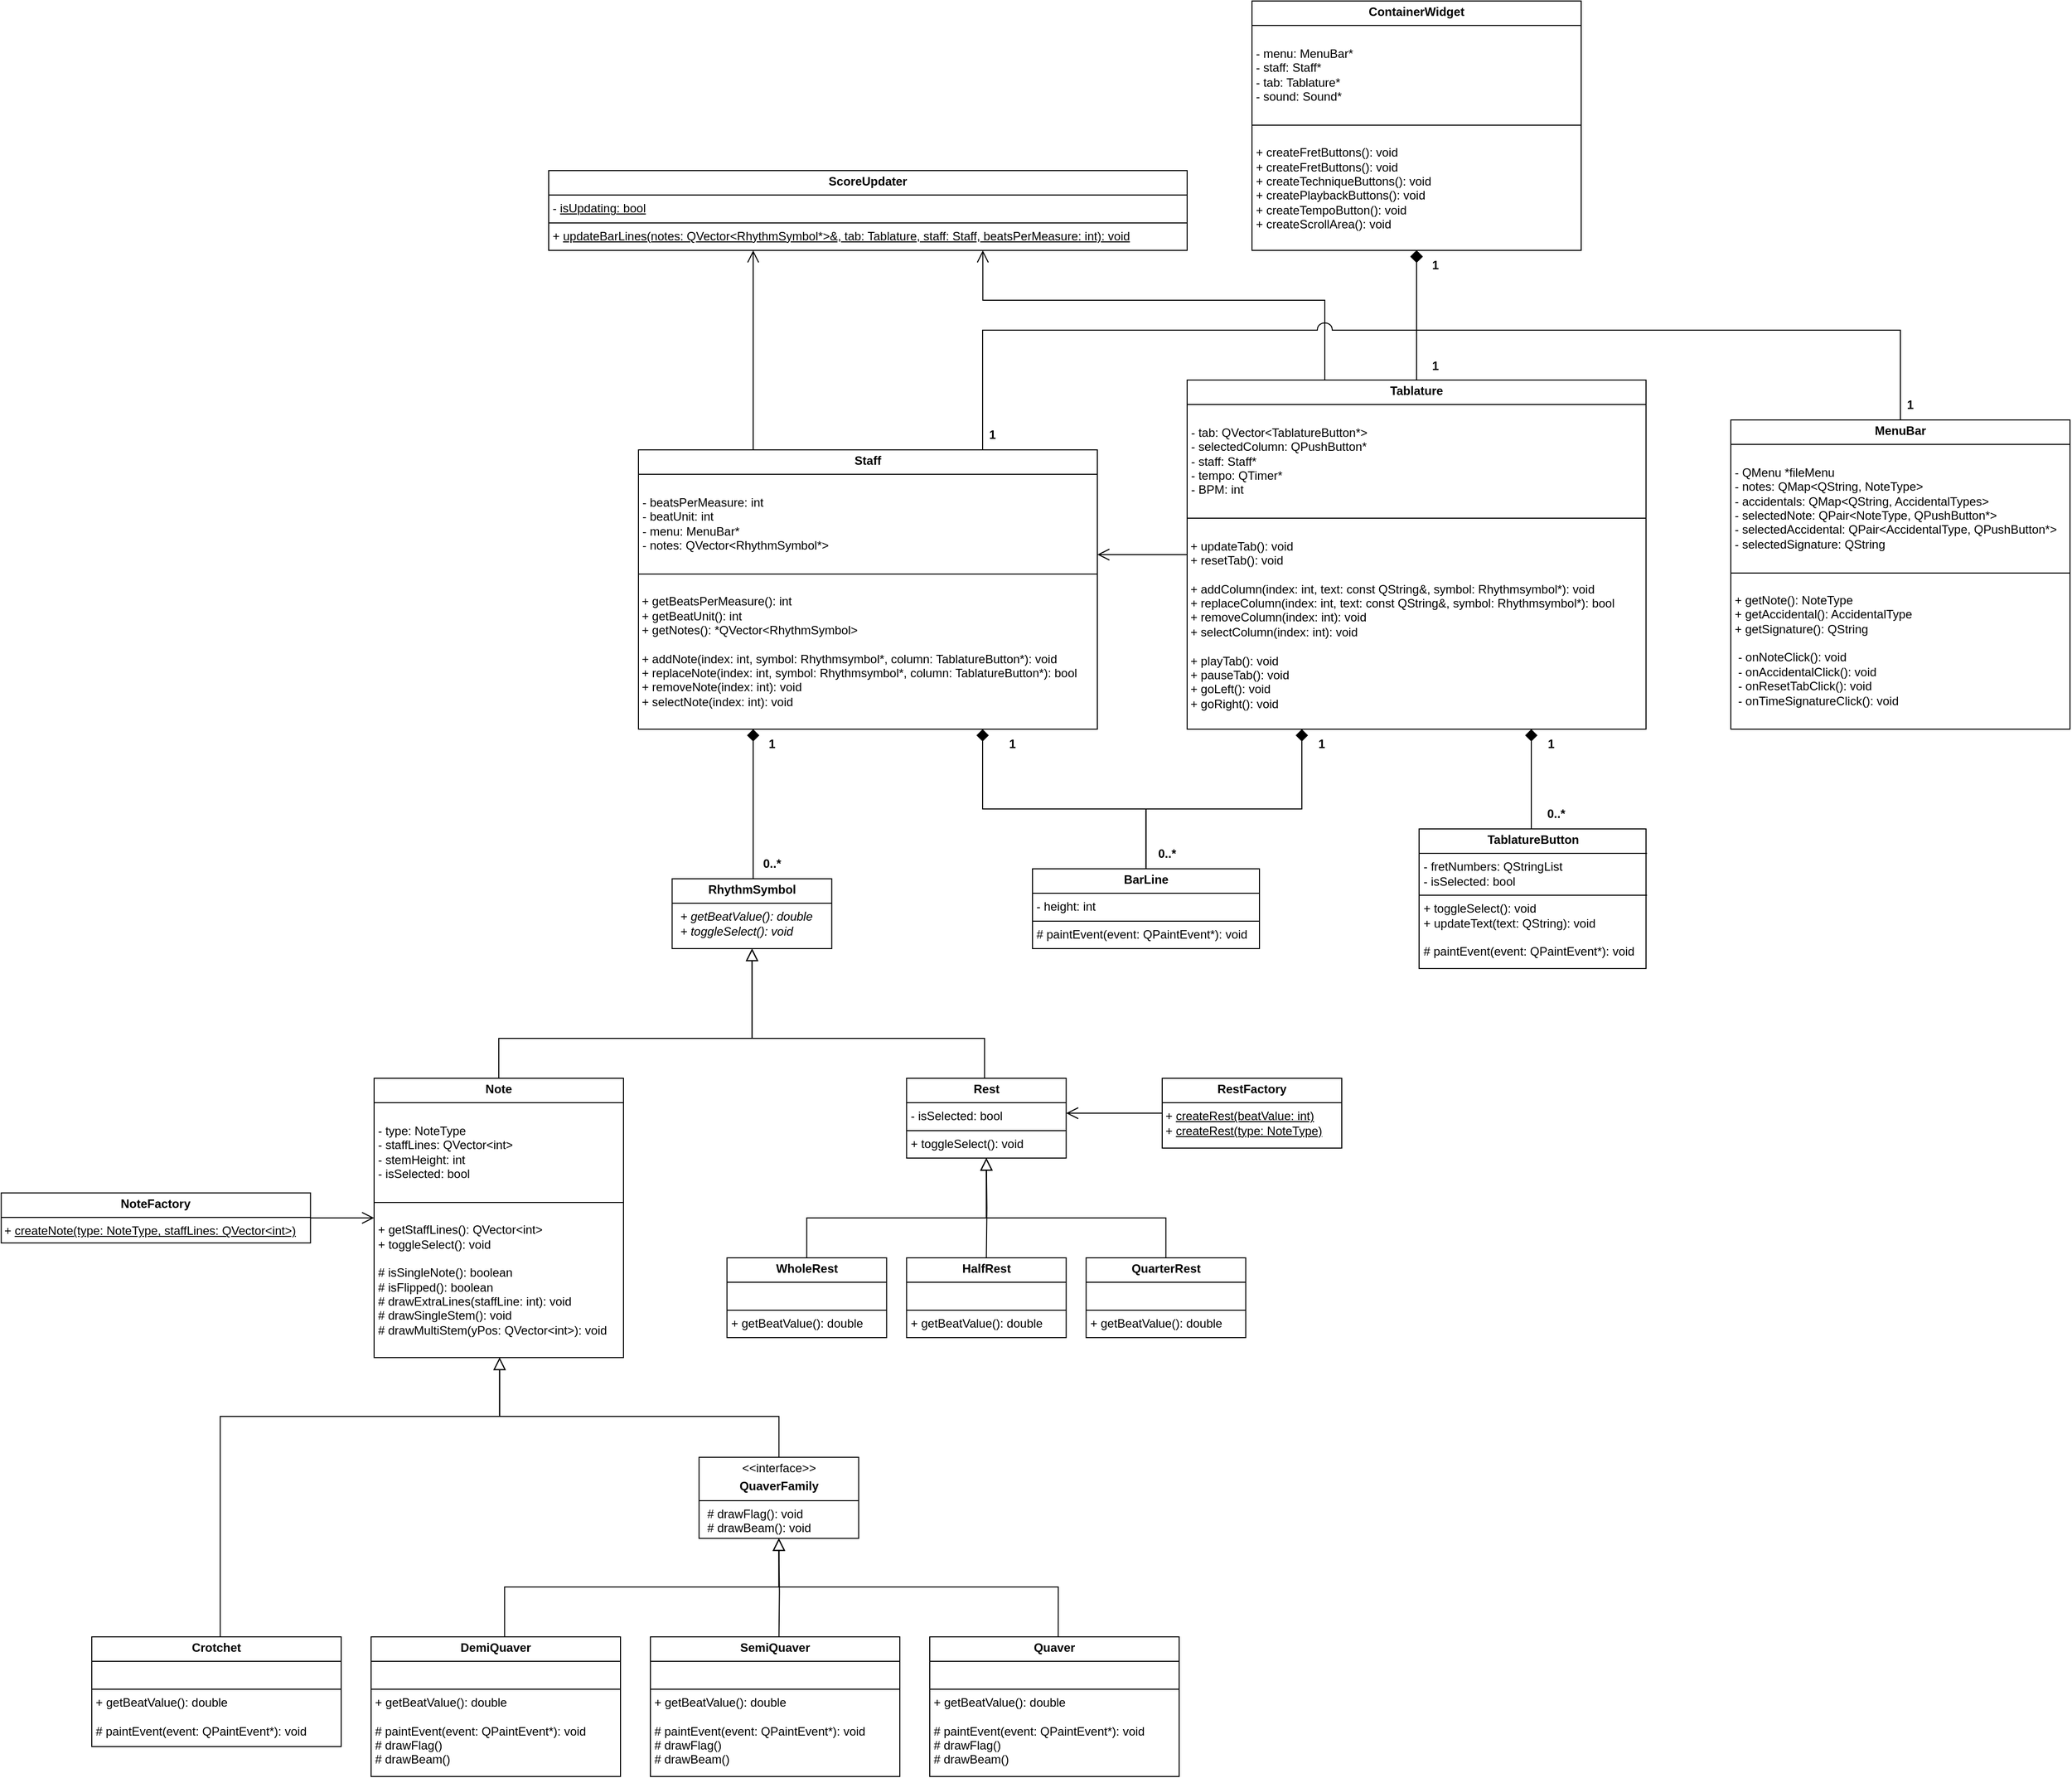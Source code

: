<mxfile version="26.0.11">
  <diagram name="Page-1" id="ZHnEIwUeH1aHhkg0L1_h">
    <mxGraphModel dx="3951" dy="2859" grid="1" gridSize="10" guides="1" tooltips="1" connect="1" arrows="1" fold="1" page="1" pageScale="1" pageWidth="827" pageHeight="1169" math="0" shadow="0">
      <root>
        <mxCell id="0" />
        <mxCell id="1" parent="0" />
        <mxCell id="61lvURAlY18TH1YNvSzT-313" style="edgeStyle=orthogonalEdgeStyle;rounded=0;orthogonalLoop=1;jettySize=auto;html=1;endArrow=block;endFill=0;endSize=10;" parent="1" source="61lvURAlY18TH1YNvSzT-282" target="61lvURAlY18TH1YNvSzT-297" edge="1">
          <mxGeometry relative="1" as="geometry">
            <Array as="points">
              <mxPoint x="-225" y="90" />
              <mxPoint x="29" y="90" />
            </Array>
            <mxPoint x="-40" y="50" as="targetPoint" />
          </mxGeometry>
        </mxCell>
        <mxCell id="61lvURAlY18TH1YNvSzT-282" value="&lt;p style=&quot;margin:0px;margin-top:4px;text-align:center;&quot;&gt;&lt;b style=&quot;background-color: transparent; color: light-dark(rgb(0, 0, 0), rgb(255, 255, 255));&quot;&gt;Note&lt;/b&gt;&lt;/p&gt;&lt;hr size=&quot;1&quot; style=&quot;border-style:solid;&quot;&gt;&lt;p style=&quot;margin:0px;margin-left:4px;&quot;&gt;&lt;br&gt;&lt;/p&gt;&lt;p style=&quot;margin:0px;margin-left:4px;&quot;&gt;- type: NoteType&lt;/p&gt;&lt;p style=&quot;margin:0px;margin-left:4px;&quot;&gt;&lt;span style=&quot;background-color: transparent; color: light-dark(rgb(0, 0, 0), rgb(255, 255, 255));&quot;&gt;- staffLines: QVector&amp;lt;int&amp;gt;&lt;/span&gt;&lt;/p&gt;&lt;p style=&quot;margin:0px;margin-left:4px;&quot;&gt;- stemHeight: int&lt;/p&gt;&lt;p style=&quot;margin:0px;margin-left:4px;&quot;&gt;- isSelected: bool&lt;/p&gt;&lt;p style=&quot;margin:0px;margin-left:4px;&quot;&gt;&lt;br&gt;&lt;/p&gt;&lt;hr size=&quot;1&quot; style=&quot;border-style:solid;&quot;&gt;&lt;br&gt;&lt;p style=&quot;margin:0px;margin-left:4px;&quot;&gt;+ getStaffLines(): QVector&amp;lt;int&amp;gt;&lt;/p&gt;&lt;p style=&quot;margin:0px;margin-left:4px;&quot;&gt;+ toggleSelect(): void&lt;/p&gt;&lt;p style=&quot;margin:0px;margin-left:4px;&quot;&gt;&lt;br&gt;&lt;/p&gt;&lt;p style=&quot;margin:0px;margin-left:4px;&quot;&gt;# isSingleNote(): boolean&lt;/p&gt;&lt;p style=&quot;margin:0px;margin-left:4px;&quot;&gt;# isFlipped(): boolean&lt;/p&gt;&lt;p style=&quot;margin:0px;margin-left:4px;&quot;&gt;# drawExtraLines(staffLine: int): void&lt;/p&gt;&lt;p style=&quot;margin:0px;margin-left:4px;&quot;&gt;# drawSingleStem(): void&lt;/p&gt;&lt;p style=&quot;margin:0px;margin-left:4px;&quot;&gt;# drawMultiStem(yPos: QVector&amp;lt;int&amp;gt;): void&lt;/p&gt;" style="verticalAlign=top;align=left;overflow=fill;html=1;whiteSpace=wrap;" parent="1" vertex="1">
          <mxGeometry x="-350" y="130" width="250" height="280" as="geometry" />
        </mxCell>
        <mxCell id="61lvURAlY18TH1YNvSzT-311" style="edgeStyle=orthogonalEdgeStyle;rounded=0;orthogonalLoop=1;jettySize=auto;html=1;endArrow=block;endFill=0;endSize=10;" parent="1" source="61lvURAlY18TH1YNvSzT-286" edge="1">
          <mxGeometry relative="1" as="geometry">
            <mxPoint x="-224.2" y="410" as="targetPoint" />
            <Array as="points">
              <mxPoint x="55.75" y="469" />
              <mxPoint x="-224.25" y="469" />
            </Array>
          </mxGeometry>
        </mxCell>
        <mxCell id="61lvURAlY18TH1YNvSzT-286" value="&lt;p style=&quot;margin: 4px 0px 0px; text-align: center;&quot;&gt;&amp;lt;&amp;lt;interface&amp;gt;&amp;gt;&lt;/p&gt;&lt;p style=&quot;margin: 4px 0px 0px; text-align: center;&quot;&gt;&lt;b style=&quot;&quot;&gt;QuaverFamily&lt;/b&gt;&lt;/p&gt;&lt;hr size=&quot;1&quot; style=&quot;border-style:solid;&quot;&gt;&lt;p style=&quot;margin:0px;margin-left:8px;&quot;&gt;&lt;span style=&quot;background-color: transparent; color: light-dark(rgb(0, 0, 0), rgb(255, 255, 255));&quot;&gt;# drawFlag(): void&lt;/span&gt;&lt;/p&gt;&lt;p style=&quot;margin:0px;margin-left:8px;&quot;&gt;# drawBeam(): void&lt;/p&gt;" style="verticalAlign=top;align=left;overflow=fill;html=1;whiteSpace=wrap;" parent="1" vertex="1">
          <mxGeometry x="-24.25" y="510" width="160" height="81.24" as="geometry" />
        </mxCell>
        <mxCell id="61lvURAlY18TH1YNvSzT-294" style="edgeStyle=orthogonalEdgeStyle;rounded=0;orthogonalLoop=1;jettySize=auto;html=1;entryX=0.5;entryY=1;entryDx=0;entryDy=0;endArrow=block;endFill=0;endSize=10;" parent="1" target="61lvURAlY18TH1YNvSzT-286" edge="1">
          <mxGeometry relative="1" as="geometry">
            <mxPoint x="-139.25" y="598.76" as="targetPoint" />
            <mxPoint x="-219.207" y="698.76" as="sourcePoint" />
            <Array as="points">
              <mxPoint x="-219" y="640" />
              <mxPoint x="56" y="640" />
            </Array>
          </mxGeometry>
        </mxCell>
        <mxCell id="61lvURAlY18TH1YNvSzT-292" style="edgeStyle=orthogonalEdgeStyle;rounded=0;orthogonalLoop=1;jettySize=auto;html=1;exitX=0.5;exitY=0;exitDx=0;exitDy=0;entryX=0.5;entryY=1;entryDx=0;entryDy=0;endArrow=block;endFill=0;endSize=10;" parent="1" target="61lvURAlY18TH1YNvSzT-286" edge="1">
          <mxGeometry relative="1" as="geometry">
            <mxPoint x="55.75" y="698.76" as="sourcePoint" />
          </mxGeometry>
        </mxCell>
        <mxCell id="61lvURAlY18TH1YNvSzT-296" style="edgeStyle=orthogonalEdgeStyle;rounded=0;orthogonalLoop=1;jettySize=auto;html=1;entryX=0.5;entryY=1;entryDx=0;entryDy=0;endArrow=block;endFill=0;endSize=10;" parent="1" target="61lvURAlY18TH1YNvSzT-286" edge="1">
          <mxGeometry relative="1" as="geometry">
            <mxPoint x="335.75" y="698.76" as="sourcePoint" />
            <Array as="points">
              <mxPoint x="336" y="640" />
              <mxPoint x="56" y="640" />
            </Array>
          </mxGeometry>
        </mxCell>
        <mxCell id="61lvURAlY18TH1YNvSzT-312" style="edgeStyle=orthogonalEdgeStyle;rounded=0;orthogonalLoop=1;jettySize=auto;html=1;endArrow=block;endFill=0;endSize=10;exitX=0.5;exitY=0;exitDx=0;exitDy=0;" parent="1" source="61lvURAlY18TH1YNvSzT-340" edge="1">
          <mxGeometry relative="1" as="geometry">
            <mxPoint x="-504.25" y="770" as="sourcePoint" />
            <Array as="points">
              <mxPoint x="-504.25" y="469" />
              <mxPoint x="-224.25" y="469" />
            </Array>
            <mxPoint x="-224.2" y="410" as="targetPoint" />
          </mxGeometry>
        </mxCell>
        <mxCell id="sU7uR653DXM6RO0isxor-13" style="edgeStyle=orthogonalEdgeStyle;rounded=0;orthogonalLoop=1;jettySize=auto;html=1;entryX=0.25;entryY=1;entryDx=0;entryDy=0;endArrow=diamond;endFill=1;endSize=10;" edge="1" parent="1" source="61lvURAlY18TH1YNvSzT-297" target="61lvURAlY18TH1YNvSzT-315">
          <mxGeometry relative="1" as="geometry">
            <Array as="points">
              <mxPoint x="30" y="-110" />
              <mxPoint x="30" y="-110" />
            </Array>
          </mxGeometry>
        </mxCell>
        <mxCell id="61lvURAlY18TH1YNvSzT-297" value="&lt;p style=&quot;margin: 4px 0px 0px; text-align: center;&quot;&gt;&lt;b style=&quot;background-color: transparent; color: light-dark(rgb(0, 0, 0), rgb(255, 255, 255));&quot;&gt;RhythmSymbol&lt;/b&gt;&lt;/p&gt;&lt;hr size=&quot;1&quot; style=&quot;border-style:solid;&quot;&gt;&lt;p style=&quot;margin:0px;margin-left:8px;&quot;&gt;&lt;i style=&quot;background-color: transparent; color: light-dark(rgb(0, 0, 0), rgb(255, 255, 255));&quot;&gt;+ getBeatValue(): double&lt;/i&gt;&lt;/p&gt;&lt;p style=&quot;margin:0px;margin-left:8px;&quot;&gt;&lt;i&gt;+ toggleSelect(): void&lt;/i&gt;&lt;/p&gt;" style="verticalAlign=top;align=left;overflow=fill;html=1;whiteSpace=wrap;" parent="1" vertex="1">
          <mxGeometry x="-51.25" y="-70" width="160" height="70" as="geometry" />
        </mxCell>
        <mxCell id="61lvURAlY18TH1YNvSzT-309" style="edgeStyle=orthogonalEdgeStyle;rounded=0;orthogonalLoop=1;jettySize=auto;html=1;entryX=0.5;entryY=1;entryDx=0;entryDy=0;endArrow=block;endFill=0;endSize=10;" parent="1" target="dQclMkben2aHGiwubsOE-2" edge="1">
          <mxGeometry relative="1" as="geometry">
            <mxPoint x="83.707" y="310" as="sourcePoint" />
            <Array as="points">
              <mxPoint x="83.75" y="270" />
              <mxPoint x="263.75" y="270" />
            </Array>
            <mxPoint x="263.75" y="200.0" as="targetPoint" />
          </mxGeometry>
        </mxCell>
        <mxCell id="61lvURAlY18TH1YNvSzT-308" style="edgeStyle=orthogonalEdgeStyle;rounded=0;orthogonalLoop=1;jettySize=auto;html=1;entryX=0.5;entryY=1;entryDx=0;entryDy=0;endArrow=block;endFill=0;endSize=10;" parent="1" target="dQclMkben2aHGiwubsOE-2" edge="1">
          <mxGeometry relative="1" as="geometry">
            <mxPoint x="263.75" y="310" as="sourcePoint" />
            <mxPoint x="263.75" y="200.0" as="targetPoint" />
          </mxGeometry>
        </mxCell>
        <mxCell id="61lvURAlY18TH1YNvSzT-310" style="edgeStyle=orthogonalEdgeStyle;rounded=0;orthogonalLoop=1;jettySize=auto;html=1;endArrow=block;endFill=0;endSize=10;entryX=0.5;entryY=1;entryDx=0;entryDy=0;" parent="1" target="dQclMkben2aHGiwubsOE-2" edge="1">
          <mxGeometry relative="1" as="geometry">
            <mxPoint x="263.75" y="200" as="targetPoint" />
            <mxPoint x="443.707" y="310" as="sourcePoint" />
            <Array as="points">
              <mxPoint x="443.75" y="270" />
              <mxPoint x="263.75" y="270" />
            </Array>
          </mxGeometry>
        </mxCell>
        <mxCell id="7g54T-dhEK2xIhRXDeLQ-15" style="edgeStyle=orthogonalEdgeStyle;rounded=0;orthogonalLoop=1;jettySize=auto;html=1;exitX=0.25;exitY=0;exitDx=0;exitDy=0;endSize=10;endArrow=open;endFill=0;" parent="1" source="61lvURAlY18TH1YNvSzT-315" target="sU7uR653DXM6RO0isxor-8" edge="1">
          <mxGeometry relative="1" as="geometry">
            <Array as="points">
              <mxPoint x="30" y="-540" />
              <mxPoint x="30" y="-540" />
            </Array>
            <mxPoint x="112" y="-670" as="targetPoint" />
          </mxGeometry>
        </mxCell>
        <mxCell id="61lvURAlY18TH1YNvSzT-315" value="&lt;p style=&quot;margin:0px;margin-top:4px;text-align:center;&quot;&gt;&lt;b style=&quot;background-color: initial;&quot;&gt;Staff&lt;/b&gt;&lt;/p&gt;&lt;hr size=&quot;1&quot; style=&quot;border-style:solid;&quot;&gt;&lt;p style=&quot;margin:0px;margin-left:4px;&quot;&gt;&lt;br&gt;&lt;/p&gt;&lt;p style=&quot;margin: 0px 0px 0px 4px;&quot;&gt;- beatsPerMeasure: int&lt;/p&gt;&lt;p style=&quot;margin: 0px 0px 0px 4px;&quot;&gt;- beatUnit: int&lt;/p&gt;&lt;p style=&quot;margin:0px;margin-left:4px;&quot;&gt;&lt;span style=&quot;background-color: initial;&quot;&gt;- menu: MenuBar*&lt;/span&gt;&lt;/p&gt;&lt;p style=&quot;margin:0px;margin-left:4px;&quot;&gt;&lt;span style=&quot;background-color: initial;&quot;&gt;-&amp;nbsp;notes: QVector&amp;lt;RhythmSymbol*&amp;gt;&lt;/span&gt;&lt;/p&gt;&lt;p style=&quot;margin:0px;margin-left:4px;&quot;&gt;&lt;br&gt;&lt;/p&gt;&lt;hr size=&quot;1&quot; style=&quot;border-style:solid;&quot;&gt;&lt;br&gt;&lt;div&gt;&amp;nbsp;&lt;span style=&quot;background-color: transparent; color: light-dark(rgb(0, 0, 0), rgb(255, 255, 255));&quot;&gt;+ getBeatsPerMeasure(): int&lt;/span&gt;&lt;/div&gt;&lt;div&gt;&amp;nbsp;+ getBeatUnit(): int&lt;/div&gt;&lt;div&gt;&lt;div&gt;&amp;nbsp;+ getNotes(): *QVector&amp;lt;RhythmSymbol&amp;gt;&lt;/div&gt;&lt;/div&gt;&lt;div&gt;&lt;br&gt;&lt;/div&gt;&lt;div&gt;&lt;span style=&quot;background-color: transparent; color: light-dark(rgb(0, 0, 0), rgb(255, 255, 255));&quot;&gt;&amp;nbsp;+ addNote(index: int, symbol: Rhythmsymbol*, column: TablatureButton*): void&lt;/span&gt;&lt;/div&gt;&lt;div&gt;&lt;span style=&quot;background-color: transparent; color: light-dark(rgb(0, 0, 0), rgb(255, 255, 255));&quot;&gt;&amp;nbsp;+ replaceNote(&lt;/span&gt;&lt;span style=&quot;background-color: transparent; color: light-dark(rgb(0, 0, 0), rgb(255, 255, 255));&quot;&gt;index: int, symbol: Rhythmsymbol*, column: TablatureButton*): bool&lt;/span&gt;&lt;/div&gt;&lt;div&gt;&lt;span style=&quot;background-color: transparent; color: light-dark(rgb(0, 0, 0), rgb(255, 255, 255));&quot;&gt;&amp;nbsp;+ removeNote(index: int): void&lt;/span&gt;&lt;/div&gt;&lt;div&gt;&lt;span style=&quot;background-color: transparent; color: light-dark(rgb(0, 0, 0), rgb(255, 255, 255));&quot;&gt;&amp;nbsp;+ selectNote(index: int): void&lt;/span&gt;&lt;/div&gt;&lt;div&gt;&lt;br&gt;&lt;/div&gt;&lt;div&gt;&lt;br&gt;&lt;/div&gt;&lt;div&gt;&lt;br&gt;&lt;/div&gt;&lt;div&gt;&lt;br&gt;&lt;/div&gt;&lt;div&gt;&lt;br&gt;&lt;/div&gt;&lt;div&gt;&lt;div&gt;&lt;br&gt;&lt;/div&gt;&lt;/div&gt;&lt;div&gt;&lt;br&gt;&lt;/div&gt;&lt;div&gt;&lt;br&gt;&lt;/div&gt;&lt;div&gt;&lt;br&gt;&lt;/div&gt;&lt;div&gt;&lt;br&gt;&lt;br&gt;&lt;/div&gt;" style="verticalAlign=top;align=left;overflow=fill;html=1;whiteSpace=wrap;" parent="1" vertex="1">
          <mxGeometry x="-85" y="-500" width="460" height="280" as="geometry" />
        </mxCell>
        <mxCell id="61lvURAlY18TH1YNvSzT-324" value="&lt;b&gt;1&lt;/b&gt;" style="text;html=1;align=center;verticalAlign=middle;whiteSpace=wrap;rounded=0;" parent="1" vertex="1">
          <mxGeometry x="38.75" y="-220" width="20" height="30" as="geometry" />
        </mxCell>
        <mxCell id="61lvURAlY18TH1YNvSzT-325" value="&lt;b&gt;0..*&lt;/b&gt;" style="text;html=1;align=center;verticalAlign=middle;whiteSpace=wrap;rounded=0;" parent="1" vertex="1">
          <mxGeometry x="33.75" y="-100" width="30" height="30" as="geometry" />
        </mxCell>
        <mxCell id="uu0UymK6C3fd5Xmq3B1f-1" style="edgeStyle=orthogonalEdgeStyle;rounded=0;orthogonalLoop=1;jettySize=auto;html=1;endArrow=diamond;endFill=1;endSize=10;entryX=0.75;entryY=1;entryDx=0;entryDy=0;" parent="1" source="61lvURAlY18TH1YNvSzT-331" target="61lvURAlY18TH1YNvSzT-315" edge="1">
          <mxGeometry relative="1" as="geometry">
            <mxPoint x="270.091" y="-148.76" as="targetPoint" />
            <Array as="points">
              <mxPoint x="424" y="-140" />
              <mxPoint x="260" y="-140" />
            </Array>
          </mxGeometry>
        </mxCell>
        <mxCell id="61lvURAlY18TH1YNvSzT-331" value="&lt;p style=&quot;margin:0px;margin-top:4px;text-align:center;&quot;&gt;&lt;b&gt;BarLine&lt;/b&gt;&lt;/p&gt;&lt;hr size=&quot;1&quot; style=&quot;border-style:solid;&quot;&gt;&lt;p style=&quot;margin:0px;margin-left:4px;&quot;&gt;- height: int&lt;/p&gt;&lt;hr size=&quot;1&quot; style=&quot;border-style:solid;&quot;&gt;&lt;p style=&quot;margin: 0px 0px 0px 4px;&quot;&gt;# paintEvent(event: QPaintEvent*): void&lt;/p&gt;&lt;div&gt;&lt;br&gt;&lt;/div&gt;" style="verticalAlign=top;align=left;overflow=fill;html=1;whiteSpace=wrap;" parent="1" vertex="1">
          <mxGeometry x="310" y="-80" width="227.5" height="80" as="geometry" />
        </mxCell>
        <mxCell id="61lvURAlY18TH1YNvSzT-334" value="&lt;p style=&quot;margin:0px;margin-top:4px;text-align:center;&quot;&gt;&lt;b&gt;QuarterRest&lt;/b&gt;&lt;/p&gt;&lt;hr size=&quot;1&quot; style=&quot;border-style:solid;&quot;&gt;&lt;p style=&quot;margin:0px;margin-left:4px;&quot;&gt;&lt;br&gt;&lt;/p&gt;&lt;hr size=&quot;1&quot; style=&quot;border-style:solid;&quot;&gt;&lt;p style=&quot;margin:0px;margin-left:4px;&quot;&gt;+ getBeatValue(): double&lt;/p&gt;" style="verticalAlign=top;align=left;overflow=fill;html=1;whiteSpace=wrap;" parent="1" vertex="1">
          <mxGeometry x="363.75" y="310" width="160" height="80" as="geometry" />
        </mxCell>
        <mxCell id="61lvURAlY18TH1YNvSzT-335" value="&lt;p style=&quot;margin:0px;margin-top:4px;text-align:center;&quot;&gt;&lt;b&gt;HalfRest&lt;/b&gt;&lt;/p&gt;&lt;hr size=&quot;1&quot; style=&quot;border-style:solid;&quot;&gt;&lt;p style=&quot;margin:0px;margin-left:4px;&quot;&gt;&lt;br&gt;&lt;/p&gt;&lt;hr size=&quot;1&quot; style=&quot;border-style:solid;&quot;&gt;&lt;p style=&quot;margin:0px;margin-left:4px;&quot;&gt;+ getBeatValue(): double&lt;/p&gt;" style="verticalAlign=top;align=left;overflow=fill;html=1;whiteSpace=wrap;" parent="1" vertex="1">
          <mxGeometry x="183.75" y="310" width="160" height="80" as="geometry" />
        </mxCell>
        <mxCell id="61lvURAlY18TH1YNvSzT-336" value="&lt;p style=&quot;margin:0px;margin-top:4px;text-align:center;&quot;&gt;&lt;b&gt;WholeRest&lt;/b&gt;&lt;/p&gt;&lt;hr size=&quot;1&quot; style=&quot;border-style:solid;&quot;&gt;&lt;p style=&quot;margin:0px;margin-left:4px;&quot;&gt;&lt;br&gt;&lt;/p&gt;&lt;hr size=&quot;1&quot; style=&quot;border-style:solid;&quot;&gt;&lt;p style=&quot;margin:0px;margin-left:4px;&quot;&gt;+ getBeatValue(): double&lt;/p&gt;" style="verticalAlign=top;align=left;overflow=fill;html=1;whiteSpace=wrap;" parent="1" vertex="1">
          <mxGeometry x="3.75" y="310" width="160" height="80" as="geometry" />
        </mxCell>
        <mxCell id="61lvURAlY18TH1YNvSzT-337" value="&lt;p style=&quot;margin:0px;margin-top:4px;text-align:center;&quot;&gt;&lt;b&gt;Quaver&lt;/b&gt;&lt;/p&gt;&lt;hr size=&quot;1&quot; style=&quot;border-style:solid;&quot;&gt;&lt;p style=&quot;margin:0px;margin-left:4px;&quot;&gt;&lt;br&gt;&lt;/p&gt;&lt;hr size=&quot;1&quot; style=&quot;border-style:solid;&quot;&gt;&lt;p style=&quot;margin: 0px 0px 0px 4px;&quot;&gt;+ getBeatValue(): double&lt;/p&gt;&lt;p style=&quot;margin: 0px 0px 0px 4px;&quot;&gt;&lt;br&gt;&lt;/p&gt;&lt;p style=&quot;margin: 0px 0px 0px 4px;&quot;&gt;# paintEvent(event: QPaintEvent*): void&lt;/p&gt;&lt;p style=&quot;margin: 0px 0px 0px 4px;&quot;&gt;# drawFlag()&lt;/p&gt;&lt;p style=&quot;margin: 0px 0px 0px 4px;&quot;&gt;# drawBeam()&lt;/p&gt;" style="verticalAlign=top;align=left;overflow=fill;html=1;whiteSpace=wrap;" parent="1" vertex="1">
          <mxGeometry x="207" y="690" width="250" height="140" as="geometry" />
        </mxCell>
        <mxCell id="61lvURAlY18TH1YNvSzT-338" value="&lt;p style=&quot;margin:0px;margin-top:4px;text-align:center;&quot;&gt;&lt;b&gt;SemiQuaver&lt;/b&gt;&lt;/p&gt;&lt;hr size=&quot;1&quot; style=&quot;border-style:solid;&quot;&gt;&lt;p style=&quot;margin:0px;margin-left:4px;&quot;&gt;&lt;br&gt;&lt;/p&gt;&lt;hr size=&quot;1&quot; style=&quot;border-style:solid;&quot;&gt;&lt;p style=&quot;margin: 0px 0px 0px 4px;&quot;&gt;+ getBeatValue(): double&lt;/p&gt;&lt;p style=&quot;margin: 0px 0px 0px 4px;&quot;&gt;&lt;br&gt;&lt;/p&gt;&lt;p style=&quot;margin: 0px 0px 0px 4px;&quot;&gt;# paintEvent(event: QPaintEvent*): void&lt;/p&gt;&lt;p style=&quot;margin: 0px 0px 0px 4px;&quot;&gt;# drawFlag()&lt;/p&gt;&lt;p style=&quot;margin: 0px 0px 0px 4px;&quot;&gt;# drawBeam()&lt;/p&gt;" style="verticalAlign=top;align=left;overflow=fill;html=1;whiteSpace=wrap;" parent="1" vertex="1">
          <mxGeometry x="-73" y="690" width="250" height="140" as="geometry" />
        </mxCell>
        <mxCell id="61lvURAlY18TH1YNvSzT-339" value="&lt;p style=&quot;margin:0px;margin-top:4px;text-align:center;&quot;&gt;&lt;b&gt;DemiQuaver&lt;/b&gt;&lt;/p&gt;&lt;hr size=&quot;1&quot; style=&quot;border-style:solid;&quot;&gt;&lt;p style=&quot;margin:0px;margin-left:4px;&quot;&gt;&lt;br&gt;&lt;/p&gt;&lt;hr size=&quot;1&quot; style=&quot;border-style:solid;&quot;&gt;&lt;p style=&quot;margin: 0px 0px 0px 4px;&quot;&gt;+ getBeatValue(): double&lt;/p&gt;&lt;p style=&quot;margin: 0px 0px 0px 4px;&quot;&gt;&lt;br&gt;&lt;/p&gt;&lt;p style=&quot;margin: 0px 0px 0px 4px;&quot;&gt;# paintEvent(event: QPaintEvent*): void&lt;/p&gt;&lt;p style=&quot;margin: 0px 0px 0px 4px;&quot;&gt;# drawFlag()&lt;/p&gt;&lt;p style=&quot;margin: 0px 0px 0px 4px;&quot;&gt;# drawBeam()&lt;/p&gt;" style="verticalAlign=top;align=left;overflow=fill;html=1;whiteSpace=wrap;" parent="1" vertex="1">
          <mxGeometry x="-353" y="690" width="250" height="140" as="geometry" />
        </mxCell>
        <mxCell id="61lvURAlY18TH1YNvSzT-340" value="&lt;p style=&quot;margin:0px;margin-top:4px;text-align:center;&quot;&gt;&lt;b&gt;Crotchet&lt;/b&gt;&lt;/p&gt;&lt;hr size=&quot;1&quot; style=&quot;border-style:solid;&quot;&gt;&lt;p style=&quot;margin:0px;margin-left:4px;&quot;&gt;&lt;br&gt;&lt;/p&gt;&lt;hr size=&quot;1&quot; style=&quot;border-style:solid;&quot;&gt;&lt;p style=&quot;margin: 0px 0px 0px 4px;&quot;&gt;+ getBeatValue(): double&lt;/p&gt;&lt;p style=&quot;margin: 0px 0px 0px 4px;&quot;&gt;&lt;br&gt;&lt;/p&gt;&lt;p style=&quot;margin: 0px 0px 0px 4px;&quot;&gt;# paintEvent(event: QPaintEvent*): void&lt;/p&gt;" style="verticalAlign=top;align=left;overflow=fill;html=1;whiteSpace=wrap;" parent="1" vertex="1">
          <mxGeometry x="-633" y="690" width="250" height="110" as="geometry" />
        </mxCell>
        <mxCell id="sgIyxewJTq29KD3pFsZS-3" value="" style="edgeStyle=orthogonalEdgeStyle;rounded=0;orthogonalLoop=1;jettySize=auto;html=1;endSize=10;endArrow=diamond;endFill=1;entryX=0.25;entryY=1;entryDx=0;entryDy=0;" parent="1" source="61lvURAlY18TH1YNvSzT-331" target="sgIyxewJTq29KD3pFsZS-2" edge="1">
          <mxGeometry relative="1" as="geometry">
            <mxPoint x="715.1" y="-140" as="sourcePoint" />
            <Array as="points">
              <mxPoint x="424" y="-140" />
              <mxPoint x="580" y="-140" />
            </Array>
            <mxPoint x="620" y="-180" as="targetPoint" />
          </mxGeometry>
        </mxCell>
        <mxCell id="7g54T-dhEK2xIhRXDeLQ-5" style="edgeStyle=orthogonalEdgeStyle;rounded=0;orthogonalLoop=1;jettySize=auto;html=1;entryX=0.5;entryY=1;entryDx=0;entryDy=0;strokeColor=default;endArrow=diamond;endFill=1;endSize=10;" parent="1" source="sgIyxewJTq29KD3pFsZS-2" target="7g54T-dhEK2xIhRXDeLQ-1" edge="1">
          <mxGeometry relative="1" as="geometry">
            <Array as="points">
              <mxPoint x="695" y="-490" />
              <mxPoint x="695" y="-490" />
            </Array>
          </mxGeometry>
        </mxCell>
        <mxCell id="7g54T-dhEK2xIhRXDeLQ-17" style="edgeStyle=orthogonalEdgeStyle;rounded=0;orthogonalLoop=1;jettySize=auto;html=1;exitX=0.25;exitY=0;exitDx=0;exitDy=0;endSize=10;endArrow=open;endFill=0;entryX=0.68;entryY=1;entryDx=0;entryDy=0;entryPerimeter=0;" parent="1" source="sgIyxewJTq29KD3pFsZS-2" edge="1" target="sU7uR653DXM6RO0isxor-8">
          <mxGeometry relative="1" as="geometry">
            <Array as="points">
              <mxPoint x="603" y="-570" />
              <mxPoint x="603" y="-650" />
              <mxPoint x="260" y="-650" />
            </Array>
            <mxPoint x="260" y="-690" as="targetPoint" />
          </mxGeometry>
        </mxCell>
        <mxCell id="e5dnY6fFPtuwyge11Txy-10" style="edgeStyle=orthogonalEdgeStyle;rounded=0;orthogonalLoop=1;jettySize=auto;html=1;endArrow=open;endFill=0;endSize=10;" parent="1" source="sgIyxewJTq29KD3pFsZS-2" target="61lvURAlY18TH1YNvSzT-315" edge="1">
          <mxGeometry relative="1" as="geometry">
            <Array as="points">
              <mxPoint x="480" y="-370" />
              <mxPoint x="480" y="-370" />
            </Array>
          </mxGeometry>
        </mxCell>
        <mxCell id="sgIyxewJTq29KD3pFsZS-2" value="&lt;p style=&quot;margin:0px;margin-top:4px;text-align:center;&quot;&gt;&lt;b&gt;Tablature&lt;/b&gt;&lt;/p&gt;&lt;hr size=&quot;1&quot; style=&quot;border-style:solid;&quot;&gt;&lt;p style=&quot;margin:0px;margin-left:4px;&quot;&gt;&lt;br&gt;&lt;/p&gt;&lt;p style=&quot;margin:0px;margin-left:4px;&quot;&gt;- tab: QVector&amp;lt;TablatureButton*&amp;gt;&lt;/p&gt;&lt;p style=&quot;margin:0px;margin-left:4px;&quot;&gt;- selectedColumn: QPushButton*&lt;/p&gt;&lt;p style=&quot;margin:0px;margin-left:4px;&quot;&gt;- staff: Staff*&lt;/p&gt;&lt;p style=&quot;margin: 0px 0px 0px 4px;&quot;&gt;&lt;span style=&quot;background-color: transparent; color: light-dark(rgb(0, 0, 0), rgb(255, 255, 255));&quot;&gt;- tempo: QTimer*&lt;/span&gt;&lt;/p&gt;&lt;p style=&quot;margin:0px;margin-left:4px;&quot;&gt;&lt;span style=&quot;background-color: transparent; color: light-dark(rgb(0, 0, 0), rgb(255, 255, 255));&quot;&gt;- BPM: int&lt;/span&gt;&lt;/p&gt;&lt;p style=&quot;margin:0px;margin-left:4px;&quot;&gt;&lt;br&gt;&lt;/p&gt;&lt;hr size=&quot;1&quot; style=&quot;border-style:solid;&quot;&gt;&lt;div&gt;&lt;span style=&quot;background-color: initial;&quot;&gt;&lt;br&gt;&lt;/span&gt;&lt;/div&gt;&lt;div&gt;&lt;span style=&quot;background-color: initial;&quot;&gt;&amp;nbsp;+ updateTab(): void&lt;/span&gt;&lt;/div&gt;&lt;div&gt;&amp;nbsp;+ resetTab(): void&lt;/div&gt;&lt;div&gt;&lt;br&gt;&lt;/div&gt;&lt;div&gt;&lt;span style=&quot;background-color: transparent; color: light-dark(rgb(0, 0, 0), rgb(255, 255, 255));&quot;&gt;&amp;nbsp;&lt;/span&gt;&lt;span style=&quot;background-color: transparent; color: light-dark(rgb(0, 0, 0), rgb(255, 255, 255));&quot;&gt;+ addColumn(index: int, text: const QString&amp;amp;, symbol: Rhythmsymbol*): void&lt;/span&gt;&lt;/div&gt;&lt;div&gt;&lt;span style=&quot;background-color: transparent; color: light-dark(rgb(0, 0, 0), rgb(255, 255, 255));&quot;&gt;&amp;nbsp;+ replaceColumn(&lt;/span&gt;&lt;span style=&quot;background-color: transparent; color: light-dark(rgb(0, 0, 0), rgb(255, 255, 255));&quot;&gt;index: int, text: const QString&amp;amp;, symbol: Rhythmsymbol*): bool&lt;/span&gt;&lt;/div&gt;&lt;div&gt;&lt;span style=&quot;background-color: transparent; color: light-dark(rgb(0, 0, 0), rgb(255, 255, 255));&quot;&gt;&amp;nbsp;+ removeColumn(index: int): void&lt;/span&gt;&lt;/div&gt;&lt;div&gt;&lt;span style=&quot;background-color: transparent; color: light-dark(rgb(0, 0, 0), rgb(255, 255, 255));&quot;&gt;&amp;nbsp;+ selectColumn(index: int): void&lt;/span&gt;&lt;/div&gt;&lt;div&gt;&lt;br&gt;&amp;nbsp;+ playTab(): void&lt;/div&gt;&lt;div&gt;&amp;nbsp;+ pauseTab(): void&lt;br&gt;&amp;nbsp;+ goLeft(): void&lt;/div&gt;&lt;div&gt;&amp;nbsp;+ goRight(): void&lt;/div&gt;&lt;div&gt;&lt;br&gt;&lt;/div&gt;" style="verticalAlign=top;align=left;overflow=fill;html=1;whiteSpace=wrap;" parent="1" vertex="1">
          <mxGeometry x="465" y="-570" width="460" height="350" as="geometry" />
        </mxCell>
        <mxCell id="sgIyxewJTq29KD3pFsZS-4" value="&lt;b&gt;0..*&lt;/b&gt;" style="text;html=1;align=center;verticalAlign=middle;whiteSpace=wrap;rounded=0;" parent="1" vertex="1">
          <mxGeometry x="430" y="-110" width="30" height="30" as="geometry" />
        </mxCell>
        <mxCell id="sgIyxewJTq29KD3pFsZS-5" value="&lt;b&gt;1&lt;/b&gt;" style="text;html=1;align=center;verticalAlign=middle;whiteSpace=wrap;rounded=0;" parent="1" vertex="1">
          <mxGeometry x="590" y="-220" width="20" height="30" as="geometry" />
        </mxCell>
        <mxCell id="uu0UymK6C3fd5Xmq3B1f-3" value="&lt;b&gt;1&lt;/b&gt;" style="text;html=1;align=center;verticalAlign=middle;whiteSpace=wrap;rounded=0;" parent="1" vertex="1">
          <mxGeometry x="280" y="-220" width="20" height="30" as="geometry" />
        </mxCell>
        <mxCell id="uu0UymK6C3fd5Xmq3B1f-16" style="edgeStyle=orthogonalEdgeStyle;rounded=0;orthogonalLoop=1;jettySize=auto;html=1;entryX=1;entryY=0.5;entryDx=0;entryDy=0;endArrow=open;endFill=0;endSize=10;exitX=0;exitY=0.5;exitDx=0;exitDy=0;" parent="1" source="e5dnY6fFPtuwyge11Txy-7" edge="1">
          <mxGeometry relative="1" as="geometry">
            <mxPoint x="523.75" y="190" as="sourcePoint" />
            <mxPoint x="343.75" y="165.0" as="targetPoint" />
          </mxGeometry>
        </mxCell>
        <mxCell id="uu0UymK6C3fd5Xmq3B1f-17" style="edgeStyle=orthogonalEdgeStyle;rounded=0;orthogonalLoop=1;jettySize=auto;html=1;entryX=0;entryY=0.5;entryDx=0;entryDy=0;endSize=10;endArrow=open;endFill=0;" parent="1" source="e5dnY6fFPtuwyge11Txy-6" target="61lvURAlY18TH1YNvSzT-282" edge="1">
          <mxGeometry relative="1" as="geometry">
            <mxPoint x="-410" y="279" as="sourcePoint" />
          </mxGeometry>
        </mxCell>
        <mxCell id="7g54T-dhEK2xIhRXDeLQ-1" value="&lt;p style=&quot;margin:0px;margin-top:4px;text-align:center;&quot;&gt;&lt;b&gt;ContainerWidget&lt;/b&gt;&lt;/p&gt;&lt;hr size=&quot;1&quot; style=&quot;border-style:solid;&quot;&gt;&lt;p style=&quot;margin:0px;margin-left:4px;&quot;&gt;&lt;br&gt;&lt;/p&gt;&lt;p style=&quot;margin:0px;margin-left:4px;&quot;&gt;- menu: MenuBar*&lt;/p&gt;&lt;p style=&quot;margin:0px;margin-left:4px;&quot;&gt;- staff: Staff*&lt;/p&gt;&lt;p style=&quot;margin:0px;margin-left:4px;&quot;&gt;- tab: Tablature*&lt;/p&gt;&lt;p style=&quot;margin:0px;margin-left:4px;&quot;&gt;- sound: Sound*&lt;/p&gt;&lt;p style=&quot;margin:0px;margin-left:4px;&quot;&gt;&lt;br&gt;&lt;/p&gt;&lt;hr size=&quot;1&quot; style=&quot;border-style:solid;&quot;&gt;&lt;p style=&quot;margin: 0px 0px 0px 4px;&quot;&gt;&lt;span style=&quot;background-color: transparent; color: light-dark(rgb(0, 0, 0), rgb(255, 255, 255));&quot;&gt;&lt;br&gt;&lt;/span&gt;&lt;/p&gt;&lt;p style=&quot;margin: 0px 0px 0px 4px;&quot;&gt;&lt;span style=&quot;background-color: transparent; color: light-dark(rgb(0, 0, 0), rgb(255, 255, 255));&quot;&gt;+ createFretButtons(): void&lt;br&gt;+ createFretButtons(): void&lt;/span&gt;&lt;/p&gt;&lt;p style=&quot;margin: 0px 0px 0px 4px;&quot;&gt;&lt;span style=&quot;background-color: transparent; color: light-dark(rgb(0, 0, 0), rgb(255, 255, 255));&quot;&gt;+ createTechniqueButtons(): void&lt;br&gt;+ createPlaybackButtons(): void&lt;/span&gt;&lt;/p&gt;&lt;p style=&quot;margin: 0px 0px 0px 4px;&quot;&gt;&lt;span style=&quot;background-color: transparent; color: light-dark(rgb(0, 0, 0), rgb(255, 255, 255));&quot;&gt;+ createTempoButton(): void&lt;/span&gt;&lt;/p&gt;&lt;p style=&quot;margin: 0px 0px 0px 4px;&quot;&gt;+ createScrollArea(): void&lt;/p&gt;&lt;p style=&quot;margin: 0px 0px 0px 4px;&quot;&gt;&lt;br&gt;&lt;/p&gt;&lt;p style=&quot;margin: 0px 0px 0px 4px;&quot;&gt;&lt;br&gt;&lt;/p&gt;&lt;p style=&quot;margin: 0px 0px 0px 4px;&quot;&gt;&lt;br&gt;&lt;/p&gt;&lt;p style=&quot;margin: 0px 0px 0px 4px;&quot;&gt;&lt;br&gt;&lt;/p&gt;&lt;p style=&quot;margin: 0px 0px 0px 4px;&quot;&gt;&lt;br&gt;&lt;/p&gt;" style="verticalAlign=top;align=left;overflow=fill;html=1;whiteSpace=wrap;" parent="1" vertex="1">
          <mxGeometry x="530" y="-950" width="330" height="250" as="geometry" />
        </mxCell>
        <mxCell id="7g54T-dhEK2xIhRXDeLQ-10" style="edgeStyle=orthogonalEdgeStyle;rounded=0;orthogonalLoop=1;jettySize=auto;html=1;entryX=0.5;entryY=1;entryDx=0;entryDy=0;strokeColor=default;endArrow=diamond;endFill=1;endSize=10;" parent="1" source="7g54T-dhEK2xIhRXDeLQ-2" target="7g54T-dhEK2xIhRXDeLQ-1" edge="1">
          <mxGeometry relative="1" as="geometry">
            <Array as="points">
              <mxPoint x="1180" y="-620" />
              <mxPoint x="695" y="-620" />
            </Array>
          </mxGeometry>
        </mxCell>
        <mxCell id="7g54T-dhEK2xIhRXDeLQ-2" value="&lt;p style=&quot;margin:0px;margin-top:4px;text-align:center;&quot;&gt;&lt;b&gt;MenuBar&lt;/b&gt;&lt;/p&gt;&lt;hr size=&quot;1&quot; style=&quot;border-style:solid;&quot;&gt;&lt;p style=&quot;margin:0px;margin-left:4px;&quot;&gt;&lt;br&gt;&lt;/p&gt;&lt;p style=&quot;margin:0px;margin-left:4px;&quot;&gt;- QMenu *fileMenu&lt;/p&gt;&lt;p style=&quot;margin:0px;margin-left:4px;&quot;&gt;- notes: QMap&amp;lt;QString, NoteType&amp;gt;&lt;/p&gt;&lt;p style=&quot;margin:0px;margin-left:4px;&quot;&gt;- accidentals: QMap&amp;lt;QString, AccidentalTypes&amp;gt;&lt;/p&gt;&lt;p style=&quot;margin:0px;margin-left:4px;&quot;&gt;- selectedNote: QPair&amp;lt;NoteType, QPushButton*&amp;gt;&lt;/p&gt;&lt;p style=&quot;margin:0px;margin-left:4px;&quot;&gt;- selectedAccidental: QPair&amp;lt;AccidentalType, QPushButton*&amp;gt;&lt;/p&gt;&lt;p style=&quot;margin:0px;margin-left:4px;&quot;&gt;- selectedSignature: QString&lt;/p&gt;&lt;p style=&quot;margin:0px;margin-left:4px;&quot;&gt;&lt;br&gt;&lt;/p&gt;&lt;hr size=&quot;1&quot; style=&quot;border-style:solid;&quot;&gt;&lt;p style=&quot;margin: 0px 0px 0px 4px;&quot;&gt;&lt;span style=&quot;background-color: transparent; color: light-dark(rgb(0, 0, 0), rgb(255, 255, 255));&quot;&gt;&lt;br&gt;&lt;/span&gt;&lt;/p&gt;&lt;p style=&quot;margin: 0px 0px 0px 4px;&quot;&gt;+ getNote(): NoteType&lt;/p&gt;&lt;p style=&quot;margin: 0px 0px 0px 4px;&quot;&gt;+ getAccidental(): AccidentalType&lt;/p&gt;&lt;p style=&quot;margin: 0px 0px 0px 4px;&quot;&gt;+ getSignature(): QString&lt;/p&gt;&lt;p style=&quot;margin: 0px 0px 0px 4px;&quot;&gt;&lt;br&gt;&lt;/p&gt;&lt;p style=&quot;margin: 0px 0px 0px 4px;&quot;&gt;&amp;nbsp;- onNoteClick(): void&lt;/p&gt;&lt;p style=&quot;margin: 0px 0px 0px 4px;&quot;&gt;&amp;nbsp;- onAccidentalClick(): void&lt;/p&gt;&lt;p style=&quot;margin: 0px 0px 0px 4px;&quot;&gt;&amp;nbsp;- onResetTabClick(): void&lt;/p&gt;&lt;p style=&quot;margin: 0px 0px 0px 4px;&quot;&gt;&amp;nbsp;- onTimeSignatureClick(): void&lt;/p&gt;" style="verticalAlign=top;align=left;overflow=fill;html=1;whiteSpace=wrap;" parent="1" vertex="1">
          <mxGeometry x="1010" y="-530" width="340" height="310" as="geometry" />
        </mxCell>
        <mxCell id="7g54T-dhEK2xIhRXDeLQ-6" value="&lt;b&gt;1&lt;/b&gt;" style="text;html=1;align=center;verticalAlign=middle;whiteSpace=wrap;rounded=0;" parent="1" vertex="1">
          <mxGeometry x="703.75" y="-700" width="20" height="30" as="geometry" />
        </mxCell>
        <mxCell id="7g54T-dhEK2xIhRXDeLQ-7" value="&lt;b&gt;1&lt;/b&gt;" style="text;html=1;align=center;verticalAlign=middle;whiteSpace=wrap;rounded=0;" parent="1" vertex="1">
          <mxGeometry x="260" y="-530" width="20" height="30" as="geometry" />
        </mxCell>
        <mxCell id="7g54T-dhEK2xIhRXDeLQ-8" value="&lt;b&gt;1&lt;/b&gt;" style="text;html=1;align=center;verticalAlign=middle;whiteSpace=wrap;rounded=0;" parent="1" vertex="1">
          <mxGeometry x="703.75" y="-599" width="20" height="30" as="geometry" />
        </mxCell>
        <mxCell id="7g54T-dhEK2xIhRXDeLQ-11" value="&lt;b&gt;1&lt;/b&gt;" style="text;html=1;align=center;verticalAlign=middle;whiteSpace=wrap;rounded=0;" parent="1" vertex="1">
          <mxGeometry x="1180" y="-560" width="20" height="30" as="geometry" />
        </mxCell>
        <mxCell id="7g54T-dhEK2xIhRXDeLQ-4" style="edgeStyle=orthogonalEdgeStyle;rounded=0;orthogonalLoop=1;jettySize=auto;html=1;entryX=0.5;entryY=1;entryDx=0;entryDy=0;endArrow=diamond;endFill=1;endSize=10;jumpStyle=arc;jumpSize=15;" parent="1" source="61lvURAlY18TH1YNvSzT-315" target="7g54T-dhEK2xIhRXDeLQ-1" edge="1">
          <mxGeometry relative="1" as="geometry">
            <Array as="points">
              <mxPoint x="260" y="-620" />
              <mxPoint x="695" y="-620" />
            </Array>
          </mxGeometry>
        </mxCell>
        <mxCell id="e5dnY6fFPtuwyge11Txy-6" value="&lt;p style=&quot;margin:0px;margin-top:4px;text-align:center;&quot;&gt;&lt;b&gt;NoteFactory&lt;/b&gt;&lt;/p&gt;&lt;hr size=&quot;1&quot; style=&quot;border-style:solid;&quot;&gt;&lt;div style=&quot;height:2px;&quot;&gt;&lt;div&gt;&amp;nbsp;&lt;span style=&quot;background-color: transparent; color: light-dark(rgb(0, 0, 0), rgb(255, 255, 255));&quot;&gt;+&amp;nbsp;&lt;/span&gt;&lt;u style=&quot;background-color: transparent; color: light-dark(rgb(0, 0, 0), rgb(255, 255, 255));&quot;&gt;createNote(type: NoteType, staffLines: QVector&amp;lt;int&amp;gt;)&lt;/u&gt;&lt;/div&gt;&lt;/div&gt;" style="verticalAlign=top;align=left;overflow=fill;html=1;whiteSpace=wrap;" parent="1" vertex="1">
          <mxGeometry x="-723.75" y="244.92" width="310" height="50.17" as="geometry" />
        </mxCell>
        <mxCell id="e5dnY6fFPtuwyge11Txy-7" value="&lt;p style=&quot;margin:0px;margin-top:4px;text-align:center;&quot;&gt;&lt;b&gt;RestFactory&lt;/b&gt;&lt;/p&gt;&lt;hr size=&quot;1&quot; style=&quot;border-style:solid;&quot;&gt;&lt;div style=&quot;height:2px;&quot;&gt;&lt;div&gt;&lt;span style=&quot;background-color: transparent; color: light-dark(rgb(0, 0, 0), rgb(255, 255, 255));&quot;&gt;&amp;nbsp;+&lt;/span&gt;&lt;span style=&quot;background-color: transparent; color: light-dark(rgb(0, 0, 0), rgb(255, 255, 255));&quot;&gt;&amp;nbsp;&lt;/span&gt;&lt;u style=&quot;background-color: transparent; color: light-dark(rgb(0, 0, 0), rgb(255, 255, 255));&quot;&gt;createRest(beatValue: int)&lt;/u&gt;&lt;/div&gt;&lt;div&gt;&amp;nbsp;+&amp;nbsp;&lt;u&gt;createRest(type: NoteType)&lt;/u&gt;&lt;/div&gt;&lt;/div&gt;" style="verticalAlign=top;align=left;overflow=fill;html=1;whiteSpace=wrap;" parent="1" vertex="1">
          <mxGeometry x="440" y="130" width="180" height="70" as="geometry" />
        </mxCell>
        <mxCell id="sU7uR653DXM6RO0isxor-14" style="edgeStyle=orthogonalEdgeStyle;rounded=0;orthogonalLoop=1;jettySize=auto;html=1;entryX=0.5;entryY=1;entryDx=0;entryDy=0;endArrow=block;endFill=0;endSize=10;" edge="1" parent="1" target="61lvURAlY18TH1YNvSzT-297">
          <mxGeometry relative="1" as="geometry">
            <mxPoint x="261.892" y="130" as="sourcePoint" />
            <mxPoint x="28.1" y="10" as="targetPoint" />
            <Array as="points">
              <mxPoint x="262" y="90" />
              <mxPoint x="29" y="90" />
            </Array>
          </mxGeometry>
        </mxCell>
        <mxCell id="dQclMkben2aHGiwubsOE-2" value="&lt;p style=&quot;margin:0px;margin-top:4px;text-align:center;&quot;&gt;&lt;b&gt;Rest&lt;/b&gt;&lt;/p&gt;&lt;hr size=&quot;1&quot; style=&quot;border-style:solid;&quot;&gt;&lt;p style=&quot;margin:0px;margin-left:4px;&quot;&gt;&lt;span style=&quot;background-color: transparent; color: light-dark(rgb(0, 0, 0), rgb(255, 255, 255));&quot;&gt;- isSelected: bool&lt;/span&gt;&lt;/p&gt;&lt;hr size=&quot;1&quot; style=&quot;border-style:solid;&quot;&gt;&lt;p style=&quot;margin:0px;margin-left:4px;&quot;&gt;+ toggleSelect(): void&lt;/p&gt;" style="verticalAlign=top;align=left;overflow=fill;html=1;whiteSpace=wrap;" parent="1" vertex="1">
          <mxGeometry x="183.75" y="130" width="160" height="80" as="geometry" />
        </mxCell>
        <mxCell id="sU7uR653DXM6RO0isxor-1" value="&lt;p style=&quot;margin:0px;margin-top:4px;text-align:center;&quot;&gt;&lt;b&gt;TablatureButton&lt;/b&gt;&lt;/p&gt;&lt;hr size=&quot;1&quot; style=&quot;border-style:solid;&quot;&gt;&lt;p style=&quot;margin:0px;margin-left:4px;&quot;&gt;- fretNumbers: QStringList&lt;br&gt;&lt;/p&gt;&lt;p style=&quot;margin:0px;margin-left:4px;&quot;&gt;- isSelected: bool&lt;/p&gt;&lt;hr size=&quot;1&quot; style=&quot;border-style:solid;&quot;&gt;&lt;p style=&quot;margin: 0px 0px 0px 4px;&quot;&gt;&lt;span style=&quot;background-color: transparent; color: light-dark(rgb(0, 0, 0), rgb(255, 255, 255));&quot;&gt;+ toggleSelect(): void&lt;/span&gt;&lt;/p&gt;&lt;p style=&quot;margin: 0px 0px 0px 4px;&quot;&gt;+ updateText(text: QString): void&lt;/p&gt;&lt;p style=&quot;margin: 0px 0px 0px 4px;&quot;&gt;&lt;br&gt;&lt;/p&gt;&lt;p style=&quot;margin: 0px 0px 0px 4px;&quot;&gt;&lt;span style=&quot;background-color: transparent; color: light-dark(rgb(0, 0, 0), rgb(255, 255, 255));&quot;&gt;# paintEvent(event: QPaintEvent*): void&lt;/span&gt;&lt;/p&gt;&lt;div&gt;&lt;br&gt;&lt;/div&gt;" style="verticalAlign=top;align=left;overflow=fill;html=1;whiteSpace=wrap;" vertex="1" parent="1">
          <mxGeometry x="697.5" y="-120" width="227.5" height="140" as="geometry" />
        </mxCell>
        <mxCell id="sU7uR653DXM6RO0isxor-4" value="&lt;b&gt;1&lt;/b&gt;" style="text;html=1;align=center;verticalAlign=middle;whiteSpace=wrap;rounded=0;" vertex="1" parent="1">
          <mxGeometry x="820" y="-220" width="20" height="30" as="geometry" />
        </mxCell>
        <mxCell id="sU7uR653DXM6RO0isxor-5" style="edgeStyle=orthogonalEdgeStyle;rounded=0;orthogonalLoop=1;jettySize=auto;html=1;endArrow=diamond;endFill=1;strokeWidth=1;endSize=10;entryX=0.75;entryY=1;entryDx=0;entryDy=0;" edge="1" parent="1" source="sU7uR653DXM6RO0isxor-1" target="sgIyxewJTq29KD3pFsZS-2">
          <mxGeometry relative="1" as="geometry">
            <mxPoint x="744" y="-220" as="targetPoint" />
            <Array as="points">
              <mxPoint x="810" y="-160" />
              <mxPoint x="810" y="-160" />
            </Array>
          </mxGeometry>
        </mxCell>
        <mxCell id="sU7uR653DXM6RO0isxor-6" value="&lt;b&gt;0..*&lt;/b&gt;" style="text;html=1;align=center;verticalAlign=middle;whiteSpace=wrap;rounded=0;" vertex="1" parent="1">
          <mxGeometry x="820" y="-150" width="30" height="30" as="geometry" />
        </mxCell>
        <mxCell id="sU7uR653DXM6RO0isxor-8" value="&lt;p style=&quot;margin:0px;margin-top:4px;text-align:center;&quot;&gt;&lt;b&gt;ScoreUpdater&lt;/b&gt;&lt;/p&gt;&lt;hr size=&quot;1&quot; style=&quot;border-style:solid;&quot;&gt;&lt;p style=&quot;margin:0px;margin-left:4px;&quot;&gt;&lt;span style=&quot;background-color: transparent; color: light-dark(rgb(0, 0, 0), rgb(255, 255, 255));&quot;&gt;- &lt;/span&gt;&lt;u style=&quot;background-color: transparent; color: light-dark(rgb(0, 0, 0), rgb(255, 255, 255));&quot;&gt;isUpdating: bool&lt;/u&gt;&lt;/p&gt;&lt;hr size=&quot;1&quot; style=&quot;border-style:solid;&quot;&gt;&lt;p style=&quot;margin: 0px 0px 0px 4px;&quot;&gt;&lt;span style=&quot;background-color: transparent; color: light-dark(rgb(0, 0, 0), rgb(255, 255, 255));&quot;&gt;+&amp;nbsp;&lt;/span&gt;&lt;u style=&quot;background-color: transparent; color: light-dark(rgb(0, 0, 0), rgb(255, 255, 255));&quot;&gt;updateBarLines(notes: QVector&amp;lt;RhythmSymbol*&amp;gt;&amp;amp;, tab: Tablature, staff: Staff, beatsPerMeasure: int): void&lt;/u&gt;&lt;/p&gt;&lt;p style=&quot;margin: 0px 0px 0px 4px;&quot;&gt;&lt;br&gt;&lt;/p&gt;&lt;p style=&quot;margin: 0px 0px 0px 4px;&quot;&gt;&lt;br&gt;&lt;/p&gt;&lt;p style=&quot;margin: 0px 0px 0px 4px;&quot;&gt;&lt;br&gt;&lt;/p&gt;&lt;p style=&quot;margin: 0px 0px 0px 4px;&quot;&gt;&lt;br&gt;&lt;/p&gt;&lt;p style=&quot;margin: 0px 0px 0px 4px;&quot;&gt;&lt;br&gt;&lt;/p&gt;" style="verticalAlign=top;align=left;overflow=fill;html=1;whiteSpace=wrap;" vertex="1" parent="1">
          <mxGeometry x="-175" y="-780" width="640" height="80" as="geometry" />
        </mxCell>
      </root>
    </mxGraphModel>
  </diagram>
</mxfile>
